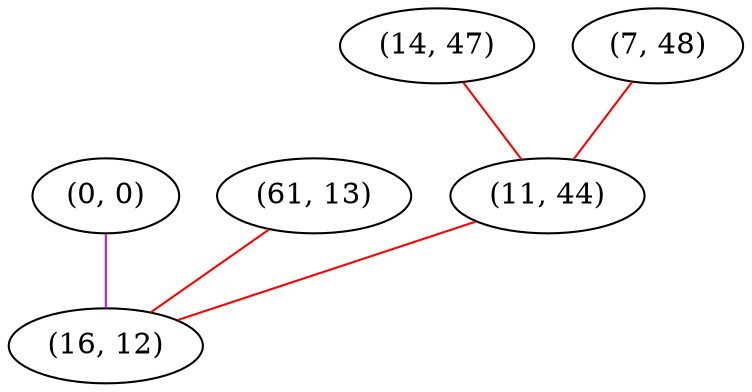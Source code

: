 graph "" {
"(0, 0)";
"(14, 47)";
"(61, 13)";
"(7, 48)";
"(11, 44)";
"(16, 12)";
"(0, 0)" -- "(16, 12)"  [color=purple, key=0, weight=4];
"(14, 47)" -- "(11, 44)"  [color=red, key=0, weight=1];
"(61, 13)" -- "(16, 12)"  [color=red, key=0, weight=1];
"(7, 48)" -- "(11, 44)"  [color=red, key=0, weight=1];
"(11, 44)" -- "(16, 12)"  [color=red, key=0, weight=1];
}
